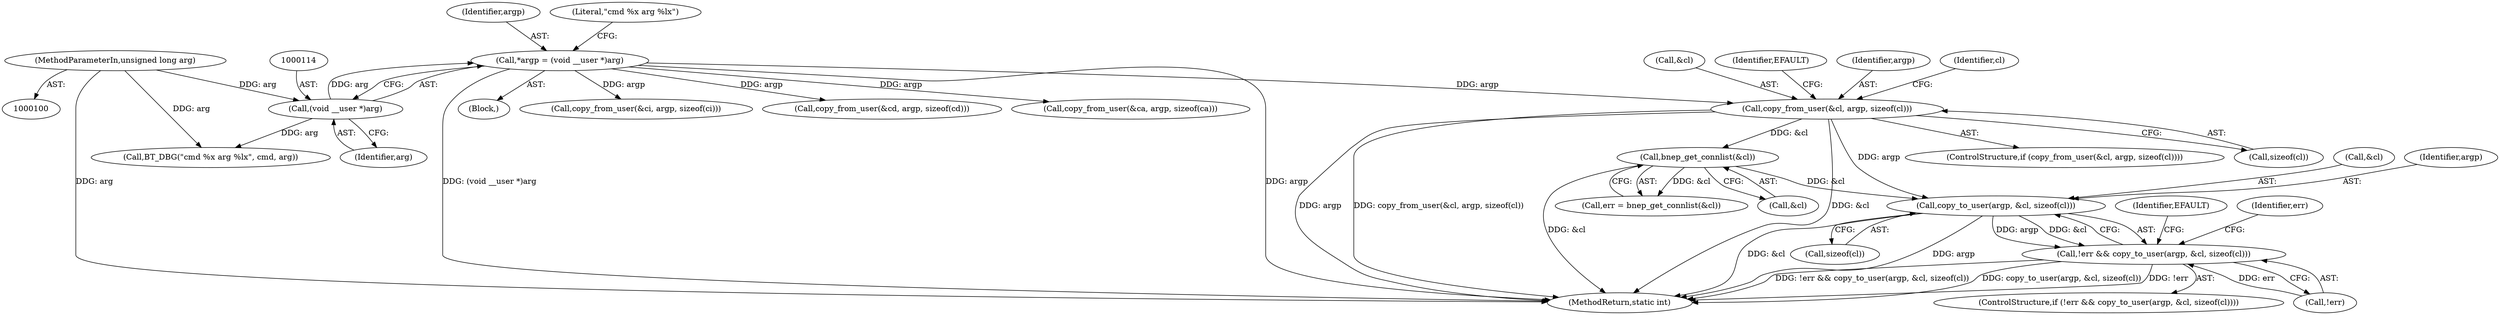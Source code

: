 digraph "0_linux_43629f8f5ea32a998d06d1bb41eefa0e821ff573@API" {
"1000258" [label="(Call,copy_to_user(argp, &cl, sizeof(cl)))"];
"1000231" [label="(Call,copy_from_user(&cl, argp, sizeof(cl)))"];
"1000111" [label="(Call,*argp = (void __user *)arg)"];
"1000113" [label="(Call,(void __user *)arg)"];
"1000103" [label="(MethodParameterIn,unsigned long arg)"];
"1000251" [label="(Call,bnep_get_connlist(&cl))"];
"1000255" [label="(Call,!err && copy_to_user(argp, &cl, sizeof(cl)))"];
"1000251" [label="(Call,bnep_get_connlist(&cl))"];
"1000268" [label="(Identifier,err)"];
"1000104" [label="(Block,)"];
"1000103" [label="(MethodParameterIn,unsigned long arg)"];
"1000249" [label="(Call,err = bnep_get_connlist(&cl))"];
"1000243" [label="(Identifier,cl)"];
"1000111" [label="(Call,*argp = (void __user *)arg)"];
"1000115" [label="(Identifier,arg)"];
"1000271" [label="(Call,copy_from_user(&ci, argp, sizeof(ci)))"];
"1000232" [label="(Call,&cl)"];
"1000266" [label="(Identifier,EFAULT)"];
"1000216" [label="(Call,copy_from_user(&cd, argp, sizeof(cd)))"];
"1000256" [label="(Call,!err)"];
"1000254" [label="(ControlStructure,if (!err && copy_to_user(argp, &cl, sizeof(cl))))"];
"1000262" [label="(Call,sizeof(cl))"];
"1000239" [label="(Identifier,EFAULT)"];
"1000230" [label="(ControlStructure,if (copy_from_user(&cl, argp, sizeof(cl))))"];
"1000258" [label="(Call,copy_to_user(argp, &cl, sizeof(cl)))"];
"1000133" [label="(Call,copy_from_user(&ca, argp, sizeof(ca)))"];
"1000117" [label="(Call,BT_DBG(\"cmd %x arg %lx\", cmd, arg))"];
"1000260" [label="(Call,&cl)"];
"1000113" [label="(Call,(void __user *)arg)"];
"1000112" [label="(Identifier,argp)"];
"1000259" [label="(Identifier,argp)"];
"1000252" [label="(Call,&cl)"];
"1000235" [label="(Call,sizeof(cl))"];
"1000118" [label="(Literal,\"cmd %x arg %lx\")"];
"1000306" [label="(MethodReturn,static int)"];
"1000231" [label="(Call,copy_from_user(&cl, argp, sizeof(cl)))"];
"1000234" [label="(Identifier,argp)"];
"1000255" [label="(Call,!err && copy_to_user(argp, &cl, sizeof(cl)))"];
"1000258" -> "1000255"  [label="AST: "];
"1000258" -> "1000262"  [label="CFG: "];
"1000259" -> "1000258"  [label="AST: "];
"1000260" -> "1000258"  [label="AST: "];
"1000262" -> "1000258"  [label="AST: "];
"1000255" -> "1000258"  [label="CFG: "];
"1000258" -> "1000306"  [label="DDG: argp"];
"1000258" -> "1000306"  [label="DDG: &cl"];
"1000258" -> "1000255"  [label="DDG: argp"];
"1000258" -> "1000255"  [label="DDG: &cl"];
"1000231" -> "1000258"  [label="DDG: argp"];
"1000251" -> "1000258"  [label="DDG: &cl"];
"1000231" -> "1000230"  [label="AST: "];
"1000231" -> "1000235"  [label="CFG: "];
"1000232" -> "1000231"  [label="AST: "];
"1000234" -> "1000231"  [label="AST: "];
"1000235" -> "1000231"  [label="AST: "];
"1000239" -> "1000231"  [label="CFG: "];
"1000243" -> "1000231"  [label="CFG: "];
"1000231" -> "1000306"  [label="DDG: copy_from_user(&cl, argp, sizeof(cl))"];
"1000231" -> "1000306"  [label="DDG: &cl"];
"1000231" -> "1000306"  [label="DDG: argp"];
"1000111" -> "1000231"  [label="DDG: argp"];
"1000231" -> "1000251"  [label="DDG: &cl"];
"1000111" -> "1000104"  [label="AST: "];
"1000111" -> "1000113"  [label="CFG: "];
"1000112" -> "1000111"  [label="AST: "];
"1000113" -> "1000111"  [label="AST: "];
"1000118" -> "1000111"  [label="CFG: "];
"1000111" -> "1000306"  [label="DDG: argp"];
"1000111" -> "1000306"  [label="DDG: (void __user *)arg"];
"1000113" -> "1000111"  [label="DDG: arg"];
"1000111" -> "1000133"  [label="DDG: argp"];
"1000111" -> "1000216"  [label="DDG: argp"];
"1000111" -> "1000271"  [label="DDG: argp"];
"1000113" -> "1000115"  [label="CFG: "];
"1000114" -> "1000113"  [label="AST: "];
"1000115" -> "1000113"  [label="AST: "];
"1000103" -> "1000113"  [label="DDG: arg"];
"1000113" -> "1000117"  [label="DDG: arg"];
"1000103" -> "1000100"  [label="AST: "];
"1000103" -> "1000306"  [label="DDG: arg"];
"1000103" -> "1000117"  [label="DDG: arg"];
"1000251" -> "1000249"  [label="AST: "];
"1000251" -> "1000252"  [label="CFG: "];
"1000252" -> "1000251"  [label="AST: "];
"1000249" -> "1000251"  [label="CFG: "];
"1000251" -> "1000306"  [label="DDG: &cl"];
"1000251" -> "1000249"  [label="DDG: &cl"];
"1000255" -> "1000254"  [label="AST: "];
"1000255" -> "1000256"  [label="CFG: "];
"1000256" -> "1000255"  [label="AST: "];
"1000266" -> "1000255"  [label="CFG: "];
"1000268" -> "1000255"  [label="CFG: "];
"1000255" -> "1000306"  [label="DDG: !err && copy_to_user(argp, &cl, sizeof(cl))"];
"1000255" -> "1000306"  [label="DDG: copy_to_user(argp, &cl, sizeof(cl))"];
"1000255" -> "1000306"  [label="DDG: !err"];
"1000256" -> "1000255"  [label="DDG: err"];
}
